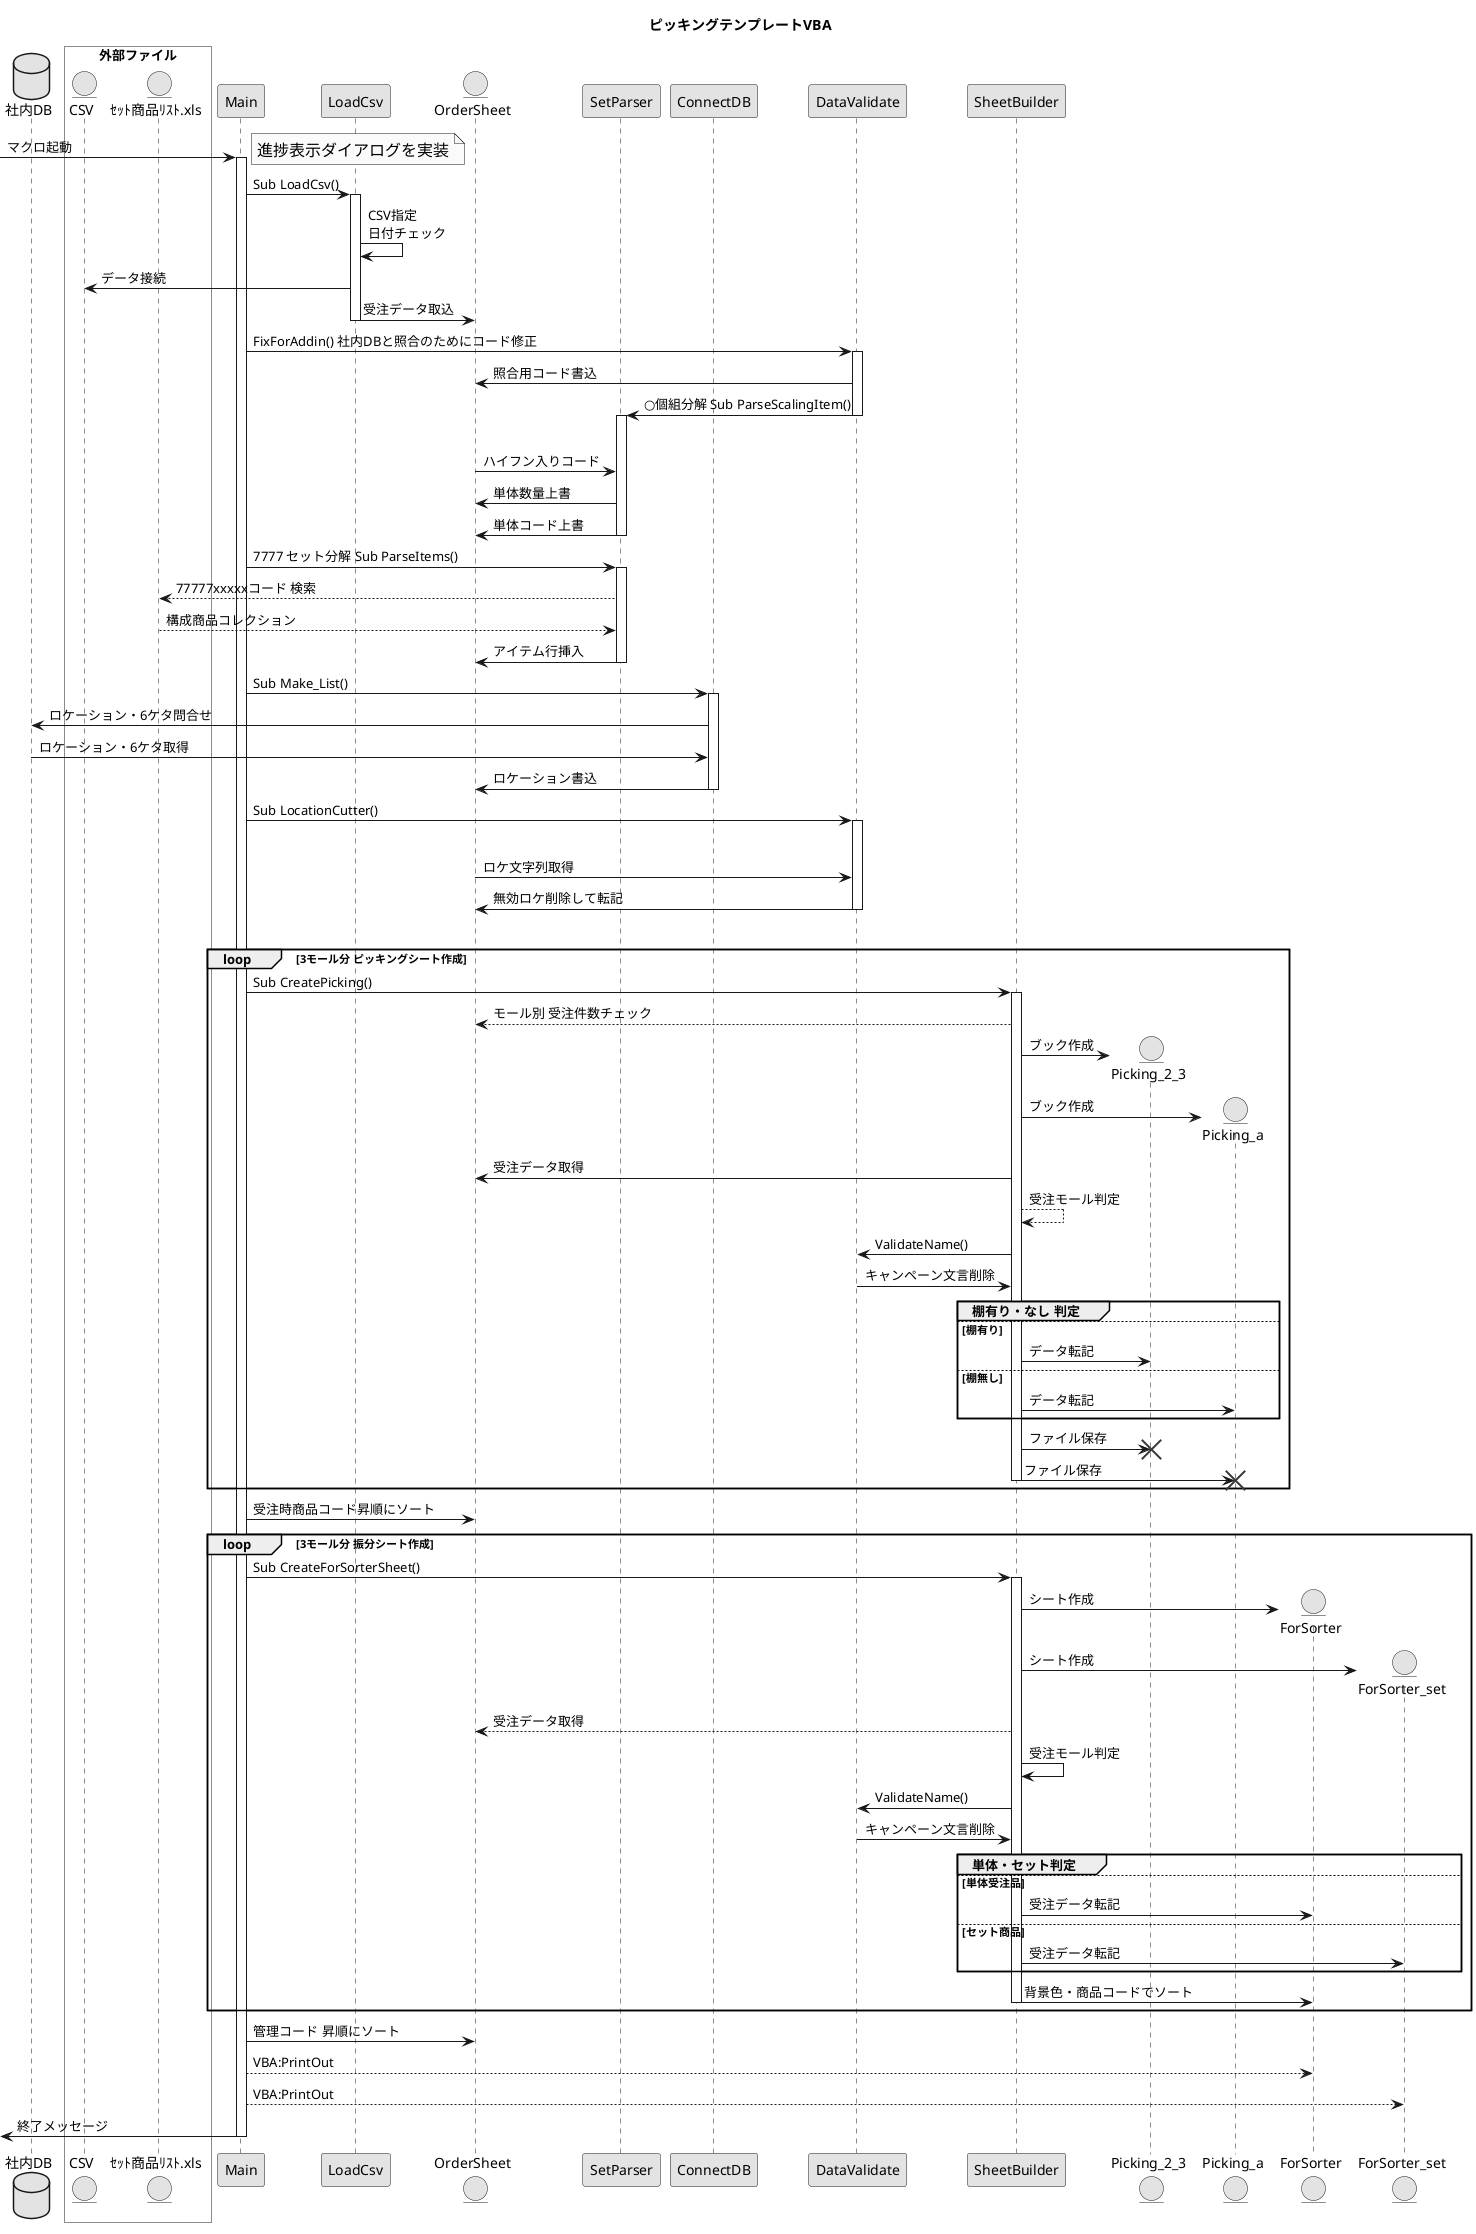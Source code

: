 @startuml picking_create_vba

skinparam monochrome true
skinparam packageFontSize 25

title ピッキングテンプレートVBA

database 社内DB

box "外部ファイル" #white
    entity CSV
    entity ｾｯﾄ商品ﾘｽﾄ.xls
end box

participant Main

[-> Main : マクロ起動
activate Main

note right
  <size:16>進捗表示ダイアログを実装</size>
end note

Main -> LoadCsv : Sub LoadCsv()
activate LoadCsv

LoadCsv -> LoadCsv : CSV指定\n日付チェック

CSV <- LoadCsv : データ接続

entity OrderSheet

LoadCsv -> OrderSheet : 受注データ取込
deactivate LoadCsv

Main -> DataValidate : FixForAddin() 社内DBと照合のためにコード修正
activate DataValidate
DataValidate -> OrderSheet : 照合用コード書込

participant SetParser

DataValidate -> SetParser : ○個組分解 Sub ParseScalingItem()

deactivate DataValidate

|||
activate SetParser

SetParser <- OrderSheet : ハイフン入りコード
SetParser -> OrderSheet : 単体数量上書
SetParser -> OrderSheet : 単体コード上書
deactivate SetParser

Main -> SetParser : 7777 セット分解 Sub ParseItems()

activate SetParser

ｾｯﾄ商品ﾘｽﾄ.xls <-- SetParser : 77777xxxxxコード 検索
ｾｯﾄ商品ﾘｽﾄ.xls --> SetParser : 構成商品コレクション

SetParser -> OrderSheet : アイテム行挿入

deactivate SetParser

Main -> ConnectDB : Sub Make_List()
activate ConnectDB
社内DB <- ConnectDB : ロケーション・6ケタ問合せ
社内DB -> ConnectDB :ロケーション・6ケタ取得
OrderSheet <- ConnectDB : ロケーション書込
deactivate ConnectDB



participant DataValidate

Main -> DataValidate : Sub LocationCutter()

activate DataValidate

|||
OrderSheet -> DataValidate :ロケ文字列取得
OrderSheet <- DataValidate :無効ロケ削除して転記
deactivate DataValidate
|||

deactivate DataValidate

participant SheetBuilder


loop 3モール分 ピッキングシート作成
Main -> SheetBuilder : Sub CreatePicking()
activate SheetBuilder
    
    OrderSheet <-- SheetBuilder : モール別 受注件数チェック

        create entity Picking_2_3
        SheetBuilder -> Picking_2_3 : ブック作成

        create entity Picking_a
        SheetBuilder -> Picking_a : ブック作成

        OrderSheet <- SheetBuilder : 受注データ取得

        SheetBuilder --> SheetBuilder : 受注モール判定

        DataValidate <- SheetBuilder : ValidateName()
        DataValidate -> SheetBuilder : キャンペーン文言削除 
 
        group 棚有り・なし 判定
        else 棚有り
            SheetBuilder -> Picking_2_3 : データ転記

        else 棚無し
            SheetBuilder -> Picking_a : データ転記
        end 

    SheetBuilder -> Picking_2_3 : ファイル保存
    destroy Picking_2_3
    SheetBuilder -> Picking_a : ファイル保存
    deactivate SheetBuilder

    destroy Picking_a
    deactivate SheetBuilder
end

Main -> OrderSheet : 受注時商品コード昇順にソート

loop 3モール分 振分シート作成
    Main -> SheetBuilder : Sub CreateForSorterSheet()

        activate SheetBuilder
        create entity ForSorter
        SheetBuilder -> ForSorter : シート作成
        create entity ForSorter_set
        SheetBuilder -> ForSorter_set : シート作成
        OrderSheet <-- SheetBuilder : 受注データ取得

        SheetBuilder -> SheetBuilder : 受注モール判定

        DataValidate <- SheetBuilder : ValidateName()
        DataValidate -> SheetBuilder : キャンペーン文言削除 

        group 単体・セット判定
            else 単体受注品

                SheetBuilder -> ForSorter : 受注データ転記
        
            else セット商品

            SheetBuilder -> ForSorter_set : 受注データ転記
    
        end 

            SheetBuilder -> ForSorter : 背景色・商品コードでソート
            deactivate SheetBuilder
end

Main -> OrderSheet : 管理コード 昇順にソート

Main --> ForSorter : VBA:PrintOut 
Main --> ForSorter_set : VBA:PrintOut


[<- Main : 終了メッセージ

deactivate Main

@enduml